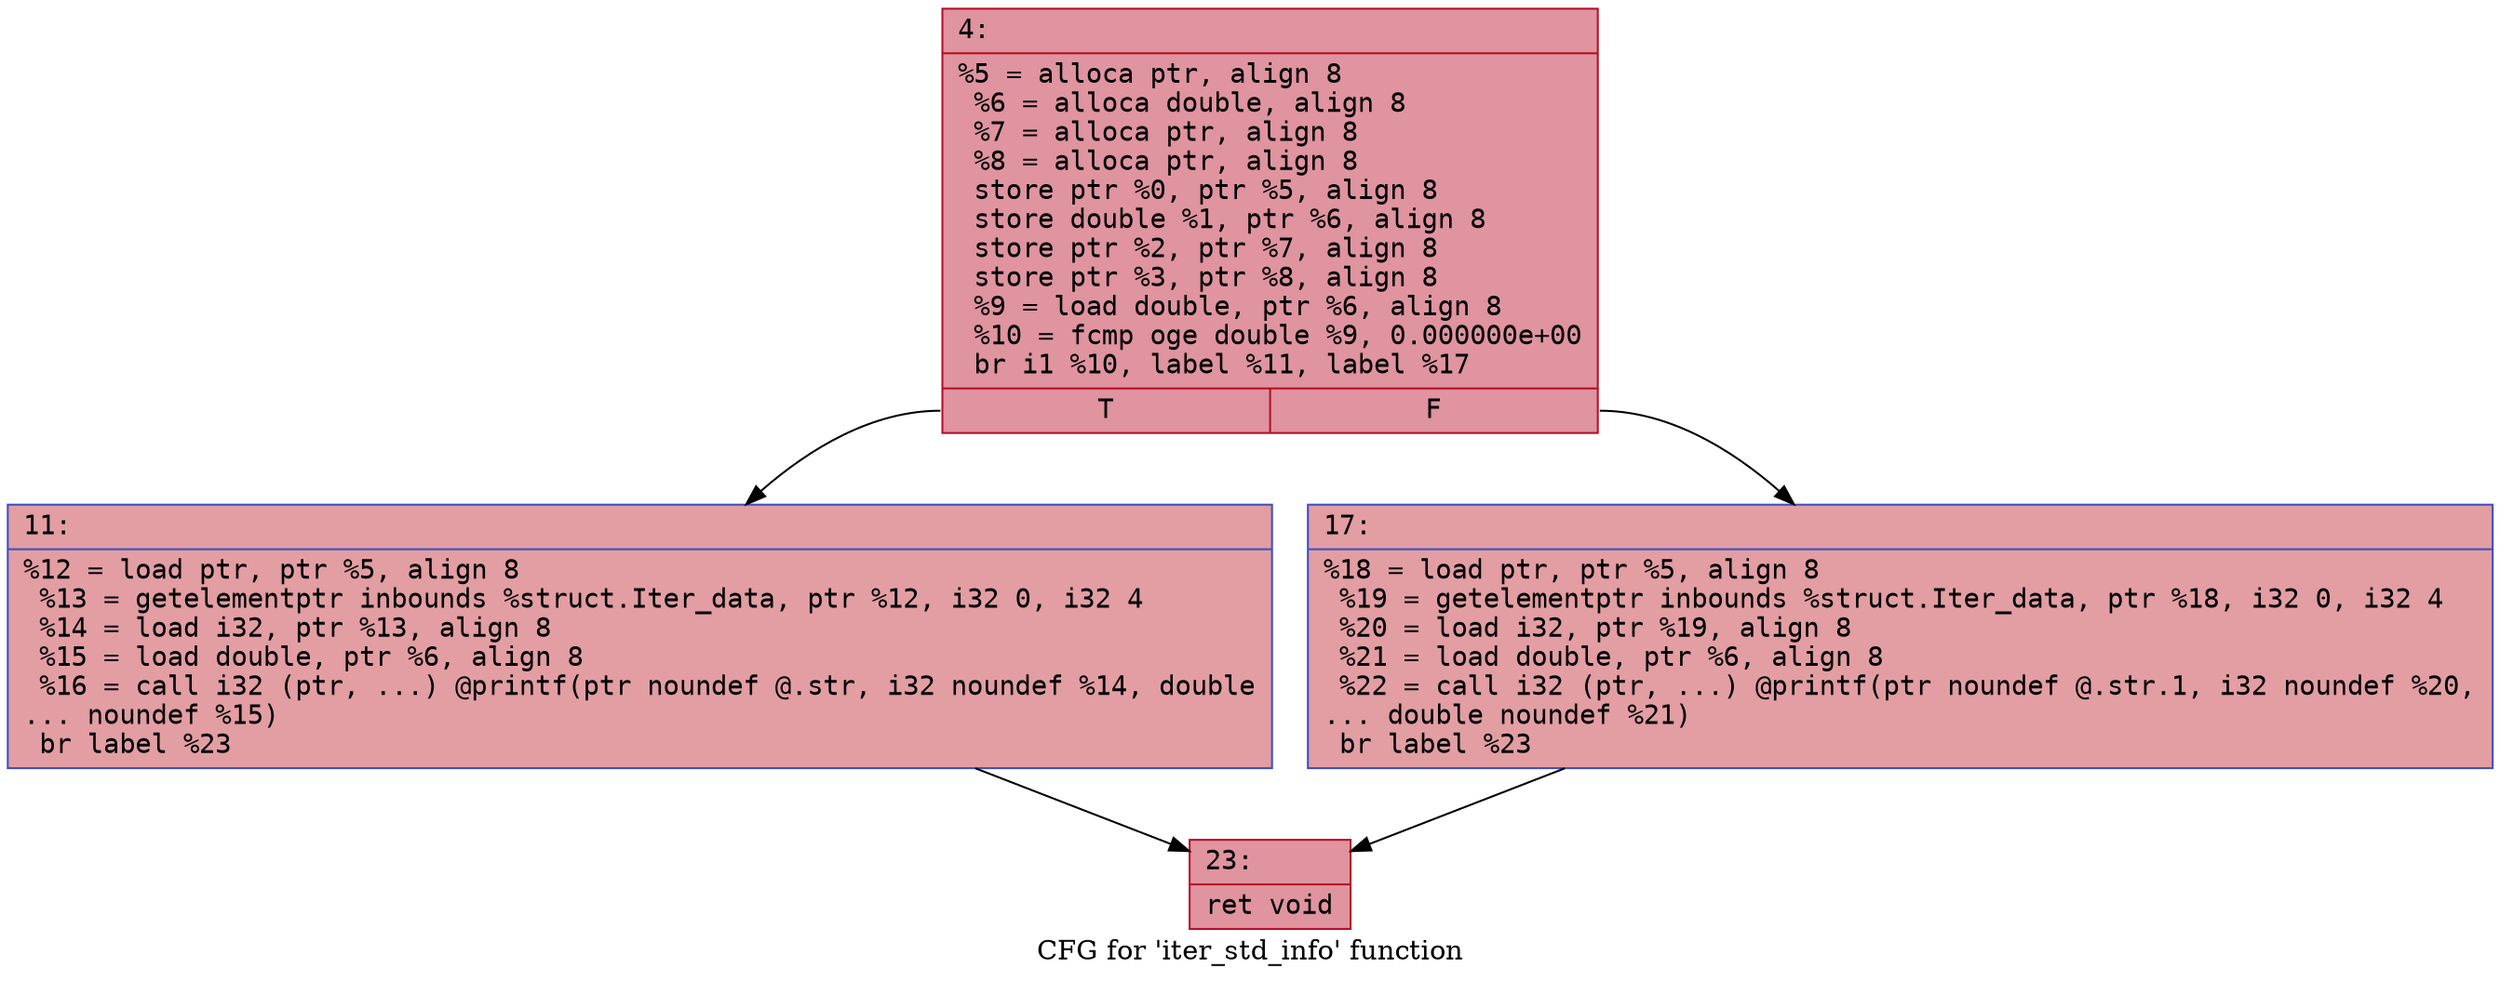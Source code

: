digraph "CFG for 'iter_std_info' function" {
	label="CFG for 'iter_std_info' function";

	Node0x60000353a210 [shape=record,color="#b70d28ff", style=filled, fillcolor="#b70d2870" fontname="Courier",label="{4:\l|  %5 = alloca ptr, align 8\l  %6 = alloca double, align 8\l  %7 = alloca ptr, align 8\l  %8 = alloca ptr, align 8\l  store ptr %0, ptr %5, align 8\l  store double %1, ptr %6, align 8\l  store ptr %2, ptr %7, align 8\l  store ptr %3, ptr %8, align 8\l  %9 = load double, ptr %6, align 8\l  %10 = fcmp oge double %9, 0.000000e+00\l  br i1 %10, label %11, label %17\l|{<s0>T|<s1>F}}"];
	Node0x60000353a210:s0 -> Node0x60000353a260[tooltip="4 -> 11\nProbability 50.00%" ];
	Node0x60000353a210:s1 -> Node0x60000353a2b0[tooltip="4 -> 17\nProbability 50.00%" ];
	Node0x60000353a260 [shape=record,color="#3d50c3ff", style=filled, fillcolor="#be242e70" fontname="Courier",label="{11:\l|  %12 = load ptr, ptr %5, align 8\l  %13 = getelementptr inbounds %struct.Iter_data, ptr %12, i32 0, i32 4\l  %14 = load i32, ptr %13, align 8\l  %15 = load double, ptr %6, align 8\l  %16 = call i32 (ptr, ...) @printf(ptr noundef @.str, i32 noundef %14, double\l... noundef %15)\l  br label %23\l}"];
	Node0x60000353a260 -> Node0x60000353a300[tooltip="11 -> 23\nProbability 100.00%" ];
	Node0x60000353a2b0 [shape=record,color="#3d50c3ff", style=filled, fillcolor="#be242e70" fontname="Courier",label="{17:\l|  %18 = load ptr, ptr %5, align 8\l  %19 = getelementptr inbounds %struct.Iter_data, ptr %18, i32 0, i32 4\l  %20 = load i32, ptr %19, align 8\l  %21 = load double, ptr %6, align 8\l  %22 = call i32 (ptr, ...) @printf(ptr noundef @.str.1, i32 noundef %20,\l... double noundef %21)\l  br label %23\l}"];
	Node0x60000353a2b0 -> Node0x60000353a300[tooltip="17 -> 23\nProbability 100.00%" ];
	Node0x60000353a300 [shape=record,color="#b70d28ff", style=filled, fillcolor="#b70d2870" fontname="Courier",label="{23:\l|  ret void\l}"];
}
